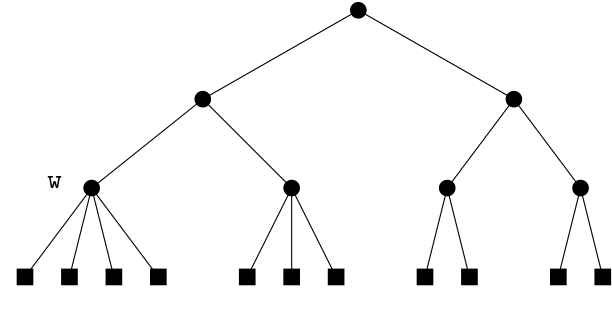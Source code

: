 <?xml version="1.0"?>
<!DOCTYPE ipe SYSTEM "ipe.dtd">
<ipe version="70010" creator="Ipe 7.0.10">
<info created="D:20101201111324" modified="D:20110714091457"/>
<ipestyle name="basic">
<symbol name="arrow/arc(spx)">
<path stroke="sym-stroke" fill="sym-stroke" pen="sym-pen">
0 0 m
-1 0.333 l
-1 -0.333 l
h
</path>
</symbol>
<symbol name="arrow/farc(spx)">
<path stroke="sym-stroke" fill="white" pen="sym-pen">
0 0 m
-1 0.333 l
-1 -0.333 l
h
</path>
</symbol>
<symbol name="mark/circle(sx)" transformations="translations">
<path fill="sym-stroke">
0.6 0 0 0.6 0 0 e
0.4 0 0 0.4 0 0 e
</path>
</symbol>
<symbol name="mark/disk(sx)" transformations="translations">
<path fill="sym-stroke">
0.6 0 0 0.6 0 0 e
</path>
</symbol>
<symbol name="mark/fdisk(sfx)" transformations="translations">
<group>
<path fill="sym-stroke" fillrule="eofill">
0.6 0 0 0.6 0 0 e
0.4 0 0 0.4 0 0 e
</path>
<path fill="sym-fill">
0.4 0 0 0.4 0 0 e
</path>
</group>
</symbol>
<symbol name="mark/box(sx)" transformations="translations">
<path fill="sym-stroke" fillrule="eofill">
-0.6 -0.6 m
0.6 -0.6 l
0.6 0.6 l
-0.6 0.6 l
h
-0.4 -0.4 m
0.4 -0.4 l
0.4 0.4 l
-0.4 0.4 l
h
</path>
</symbol>
<symbol name="mark/square(sx)" transformations="translations">
<path fill="sym-stroke">
-0.6 -0.6 m
0.6 -0.6 l
0.6 0.6 l
-0.6 0.6 l
h
</path>
</symbol>
<symbol name="mark/fsquare(sfx)" transformations="translations">
<group>
<path fill="sym-stroke" fillrule="eofill">
-0.6 -0.6 m
0.6 -0.6 l
0.6 0.6 l
-0.6 0.6 l
h
-0.4 -0.4 m
0.4 -0.4 l
0.4 0.4 l
-0.4 0.4 l
h
</path>
<path fill="sym-fill">
-0.4 -0.4 m
0.4 -0.4 l
0.4 0.4 l
-0.4 0.4 l
h
</path>
</group>
</symbol>
<symbol name="mark/cross(sx)" transformations="translations">
<group>
<path fill="sym-stroke">
-0.43 -0.57 m
0.57 0.43 l
0.43 0.57 l
-0.57 -0.43 l
h
</path>
<path fill="sym-stroke">
-0.43 0.57 m
0.57 -0.43 l
0.43 -0.57 l
-0.57 0.43 l
h
</path>
</group>
</symbol>
<symbol name="arrow/fnormal(spx)">
<path stroke="sym-stroke" fill="white" pen="sym-pen">
0 0 m
-1 0.333 l
-1 -0.333 l
h
</path>
</symbol>
<symbol name="arrow/pointed(spx)">
<path stroke="sym-stroke" fill="sym-stroke" pen="sym-pen">
0 0 m
-1 0.333 l
-0.8 0 l
-1 -0.333 l
h
</path>
</symbol>
<symbol name="arrow/fpointed(spx)">
<path stroke="sym-stroke" fill="white" pen="sym-pen">
0 0 m
-1 0.333 l
-0.8 0 l
-1 -0.333 l
h
</path>
</symbol>
<symbol name="arrow/linear(spx)">
<path stroke="sym-stroke" pen="sym-pen">
-1 0.333 m
0 0 l
-1 -0.333 l
</path>
</symbol>
<symbol name="arrow/fdouble(spx)">
<path stroke="sym-stroke" fill="white" pen="sym-pen">
0 0 m
-1 0.333 l
-1 -0.333 l
h
-1 0 m
-2 0.333 l
-2 -0.333 l
h
</path>
</symbol>
<symbol name="arrow/double(spx)">
<path stroke="sym-stroke" fill="sym-stroke" pen="sym-pen">
0 0 m
-1 0.333 l
-1 -0.333 l
h
-1 0 m
-2 0.333 l
-2 -0.333 l
h
</path>
</symbol>
<pen name="heavier" value="0.8"/>
<pen name="fat" value="1.2"/>
<pen name="ultrafat" value="2"/>
<symbolsize name="large" value="5"/>
<symbolsize name="small" value="2"/>
<symbolsize name="tiny" value="1.1"/>
<arrowsize name="large" value="10"/>
<arrowsize name="small" value="5"/>
<arrowsize name="tiny" value="3"/>
<color name="red" value="1 0 0"/>
<color name="green" value="0 1 0"/>
<color name="blue" value="0 0 1"/>
<color name="yellow" value="1 1 0"/>
<color name="orange" value="1 0.647 0"/>
<color name="gold" value="1 0.843 0"/>
<color name="purple" value="0.627 0.125 0.941"/>
<color name="gray" value="0.745"/>
<color name="brown" value="0.647 0.165 0.165"/>
<color name="navy" value="0 0 0.502"/>
<color name="pink" value="1 0.753 0.796"/>
<color name="seagreen" value="0.18 0.545 0.341"/>
<color name="turquoise" value="0.251 0.878 0.816"/>
<color name="violet" value="0.933 0.51 0.933"/>
<color name="darkblue" value="0 0 0.545"/>
<color name="darkcyan" value="0 0.545 0.545"/>
<color name="darkgray" value="0.663"/>
<color name="darkgreen" value="0 0.392 0"/>
<color name="darkmagenta" value="0.545 0 0.545"/>
<color name="darkorange" value="1 0.549 0"/>
<color name="darkred" value="0.545 0 0"/>
<color name="lightblue" value="0.678 0.847 0.902"/>
<color name="lightcyan" value="0.878 1 1"/>
<color name="lightgray" value="0.827"/>
<color name="lightgreen" value="0.565 0.933 0.565"/>
<color name="lightyellow" value="1 1 0.878"/>
<dashstyle name="dashed" value="[4] 0"/>
<dashstyle name="dotted" value="[1 3] 0"/>
<dashstyle name="dash dotted" value="[4 2 1 2] 0"/>
<dashstyle name="dash dot dotted" value="[4 2 1 2 1 2] 0"/>
<textsize name="large" value="\large"/>
<textsize name="small" value="\small"/>
<textsize name="tiny" value="\tiny"/>
<textsize name="Large" value="\Large"/>
<textsize name="LARGE" value="\LARGE"/>
<textsize name="huge" value="\huge"/>
<textsize name="Huge" value="\Huge"/>
<textsize name="footnote" value="\footnotesize"/>
<textstyle name="center" begin="\begin{center}" end="\end{center}"/>
<textstyle name="itemize" begin="\begin{itemize}" end="\end{itemize}"/>
<textstyle name="item" begin="\begin{itemize}\item{}" end="\end{itemize}"/>
<gridsize name="4 pts" value="4"/>
<gridsize name="8 pts (~3 mm)" value="8"/>
<gridsize name="16 pts (~6 mm)" value="16"/>
<gridsize name="32 pts (~12 mm)" value="32"/>
<gridsize name="10 pts (~3.5 mm)" value="10"/>
<gridsize name="20 pts (~7 mm)" value="20"/>
<gridsize name="14 pts (~5 mm)" value="14"/>
<gridsize name="28 pts (~10 mm)" value="28"/>
<gridsize name="56 pts (~20 mm)" value="56"/>
<anglesize name="90 deg" value="90"/>
<anglesize name="60 deg" value="60"/>
<anglesize name="45 deg" value="45"/>
<anglesize name="30 deg" value="30"/>
<anglesize name="22.5 deg" value="22.5"/>
<tiling name="falling" angle="-60" step="4" width="1"/>
<tiling name="rising" angle="30" step="4" width="1"/>
</ipestyle>
<page>
<layer name="alpha"/>
<layer name="beta"/>
<layer name="gamma"/>
<layer name="delta"/>
<layer name="epsilon"/>
<view layers="alpha gamma" active="alpha"/>
<view layers="alpha beta gamma epsilon" active="beta"/>
<view layers="alpha delta epsilon" active="delta"/>
<path layer="delta" stroke="darkorange">
240 240 m
224 272 l
</path>
<use layer="alpha" name="mark/square(sx)" pos="176 240" size="large" stroke="black"/>
<use name="mark/square(sx)" pos="192 240" size="large" stroke="black"/>
<use name="mark/square(sx)" pos="208 240" size="large" stroke="black"/>
<use name="mark/square(sx)" pos="224 240" size="large" stroke="black"/>
<use name="mark/square(sx)" pos="256 240" size="large" stroke="black"/>
<use name="mark/square(sx)" pos="272 240" size="large" stroke="black"/>
<use name="mark/square(sx)" pos="288 240" size="large" stroke="black"/>
<use name="mark/square(sx)" pos="320 240" size="large" stroke="black"/>
<use name="mark/square(sx)" pos="336 240" size="large" stroke="black"/>
<use name="mark/square(sx)" pos="368 240" size="large" stroke="black"/>
<use name="mark/square(sx)" pos="384 240" size="large" stroke="black"/>
<use name="mark/disk(sx)" pos="272 272" size="large" stroke="black"/>
<group layer="gamma">
<path stroke="white">
192 272 m
208 272 l
</path>
<use matrix="1 0 0 1 -8 0" name="mark/disk(sx)" pos="208 272" size="large" stroke="black"/>
</group>
<group layer="alpha" matrix="1 0 0 1 128 0">
<path stroke="white">
192 272 m
208 272 l
</path>
<use matrix="1 0 0 1 -8 0" name="mark/disk(sx)" pos="208 272" size="large" stroke="black"/>
</group>
<group matrix="1 0 0 1 176 0">
<path stroke="white">
192 272 m
208 272 l
</path>
<use matrix="1 0 0 1 -8 0" name="mark/disk(sx)" pos="208 272" size="large" stroke="black"/>
</group>
<use name="mark/disk(sx)" pos="352 304" size="large" stroke="black"/>
<path layer="gamma" stroke="black">
176 240 m
200 272 l
</path>
<path stroke="black">
192 240 m
200 272 l
</path>
<path stroke="black">
208 240 m
200 272 l
</path>
<path stroke="black">
224 240 m
200 272 l
</path>
<path layer="alpha" stroke="black">
256 240 m
272 272 l
</path>
<path stroke="black">
272 240 m
272 272 l
</path>
<path stroke="black">
288 240 m
272 272 l
</path>
<path stroke="black">
320 240 m
328 272 l
</path>
<path stroke="black">
336 240 m
328 272 l
</path>
<path stroke="black">
368 240 m
376 272 l
</path>
<path stroke="black">
384 240 m
376 272 l
</path>
<path stroke="black">
376 272 m
352 304 l
</path>
<path stroke="black">
328 272 m
352 304 l
</path>
<path layer="gamma" stroke="black">
200 272 m
240 304 l
</path>
<path layer="alpha" stroke="black">
272 272 m
240 304 l
</path>
<use name="mark/disk(sx)" pos="240 304" size="large" stroke="black"/>
<group matrix="1 0 0 1 96 64">
<path stroke="white">
192 272 m
208 272 l
</path>
<use matrix="1 0 0 1 -8 0" name="mark/disk(sx)" pos="208 272" size="large" stroke="black"/>
</group>
<path stroke="black">
240 304 m
296 336 l
296 336 l
</path>
<path stroke="black">
352 304 m
296 336 l
</path>
<use layer="epsilon" name="mark/square(sx)" pos="240 240" size="large" stroke="darkorange"/>
<path layer="beta" stroke="darkorange">
200 272 m
240 240 l
</path>
<group layer="delta" matrix="1 0 0 1 -16 0">
<path stroke="white">
192 272 m
208 272 l
</path>
<use matrix="1 0 0 1 -8 0" name="mark/disk(sx)" pos="208 272" size="large" stroke="black"/>
</group>
<use name="mark/disk(sx)" pos="224 272" size="large" stroke="black"/>
<path stroke="black">
176 240 m
184 272 l
</path>
<path stroke="black">
192 240 m
184 272 l
</path>
<path stroke="black">
208 240 m
224 272 l
</path>
<path stroke="black">
224 240 m
224 272 l
</path>
<path stroke="black">
184 272 m
240 304 l
</path>
<path stroke="black">
224 272 m
240 304 l
</path>
<text layer="gamma" matrix="1 0 0 1 -16 0" transformations="translations" pos="200 272" stroke="black" type="label" width="5.23" height="4.289" depth="0" valign="baseline">$\mathtt{w}$</text>
<text layer="epsilon" transformations="translations" pos="240 224" stroke="black" type="label" width="5.23" height="4.289" depth="0" halign="center" valign="baseline">$\mathtt{u}$</text>
<text layer="delta" matrix="1 0 0 1 -32 0" transformations="translations" pos="200 272" stroke="black" type="label" width="5.23" height="4.289" depth="0" valign="baseline">$\mathtt{w}$</text>
<text transformations="translations" pos="208 272" stroke="black" type="label" width="8.025" height="7.49" depth="0" valign="baseline">$\mathtt{w}&apos;$</text>
</page>
</ipe>
